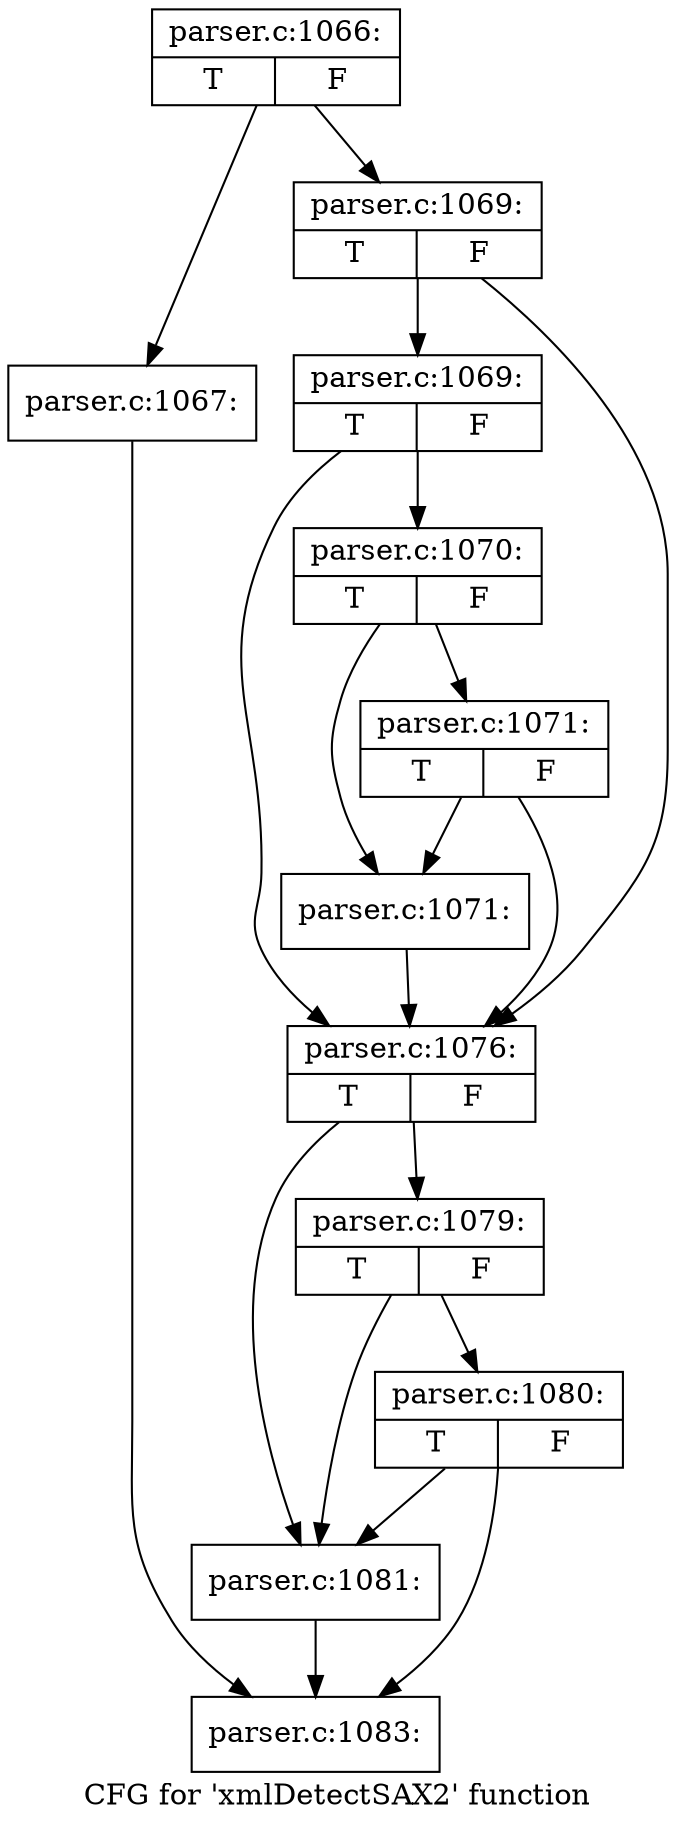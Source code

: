 digraph "CFG for 'xmlDetectSAX2' function" {
	label="CFG for 'xmlDetectSAX2' function";

	Node0x55d73c0af120 [shape=record,label="{parser.c:1066:|{<s0>T|<s1>F}}"];
	Node0x55d73c0af120 -> Node0x55d73c0b05f0;
	Node0x55d73c0af120 -> Node0x55d73c0b0640;
	Node0x55d73c0b05f0 [shape=record,label="{parser.c:1067:}"];
	Node0x55d73c0b05f0 -> Node0x55d73c0b3850;
	Node0x55d73c0b0640 [shape=record,label="{parser.c:1069:|{<s0>T|<s1>F}}"];
	Node0x55d73c0b0640 -> Node0x55d73c0b1530;
	Node0x55d73c0b0640 -> Node0x55d73c0b1460;
	Node0x55d73c0b1530 [shape=record,label="{parser.c:1069:|{<s0>T|<s1>F}}"];
	Node0x55d73c0b1530 -> Node0x55d73c0b14b0;
	Node0x55d73c0b1530 -> Node0x55d73c0b1460;
	Node0x55d73c0b14b0 [shape=record,label="{parser.c:1070:|{<s0>T|<s1>F}}"];
	Node0x55d73c0b14b0 -> Node0x55d73c0b1410;
	Node0x55d73c0b14b0 -> Node0x55d73c0b1b90;
	Node0x55d73c0b1b90 [shape=record,label="{parser.c:1071:|{<s0>T|<s1>F}}"];
	Node0x55d73c0b1b90 -> Node0x55d73c0b1410;
	Node0x55d73c0b1b90 -> Node0x55d73c0b1460;
	Node0x55d73c0b1410 [shape=record,label="{parser.c:1071:}"];
	Node0x55d73c0b1410 -> Node0x55d73c0b1460;
	Node0x55d73c0b1460 [shape=record,label="{parser.c:1076:|{<s0>T|<s1>F}}"];
	Node0x55d73c0b1460 -> Node0x55d73c0b3800;
	Node0x55d73c0b1460 -> Node0x55d73c0b3920;
	Node0x55d73c0b3920 [shape=record,label="{parser.c:1079:|{<s0>T|<s1>F}}"];
	Node0x55d73c0b3920 -> Node0x55d73c0b3800;
	Node0x55d73c0b3920 -> Node0x55d73c0b38a0;
	Node0x55d73c0b38a0 [shape=record,label="{parser.c:1080:|{<s0>T|<s1>F}}"];
	Node0x55d73c0b38a0 -> Node0x55d73c0b3800;
	Node0x55d73c0b38a0 -> Node0x55d73c0b3850;
	Node0x55d73c0b3800 [shape=record,label="{parser.c:1081:}"];
	Node0x55d73c0b3800 -> Node0x55d73c0b3850;
	Node0x55d73c0b3850 [shape=record,label="{parser.c:1083:}"];
}
